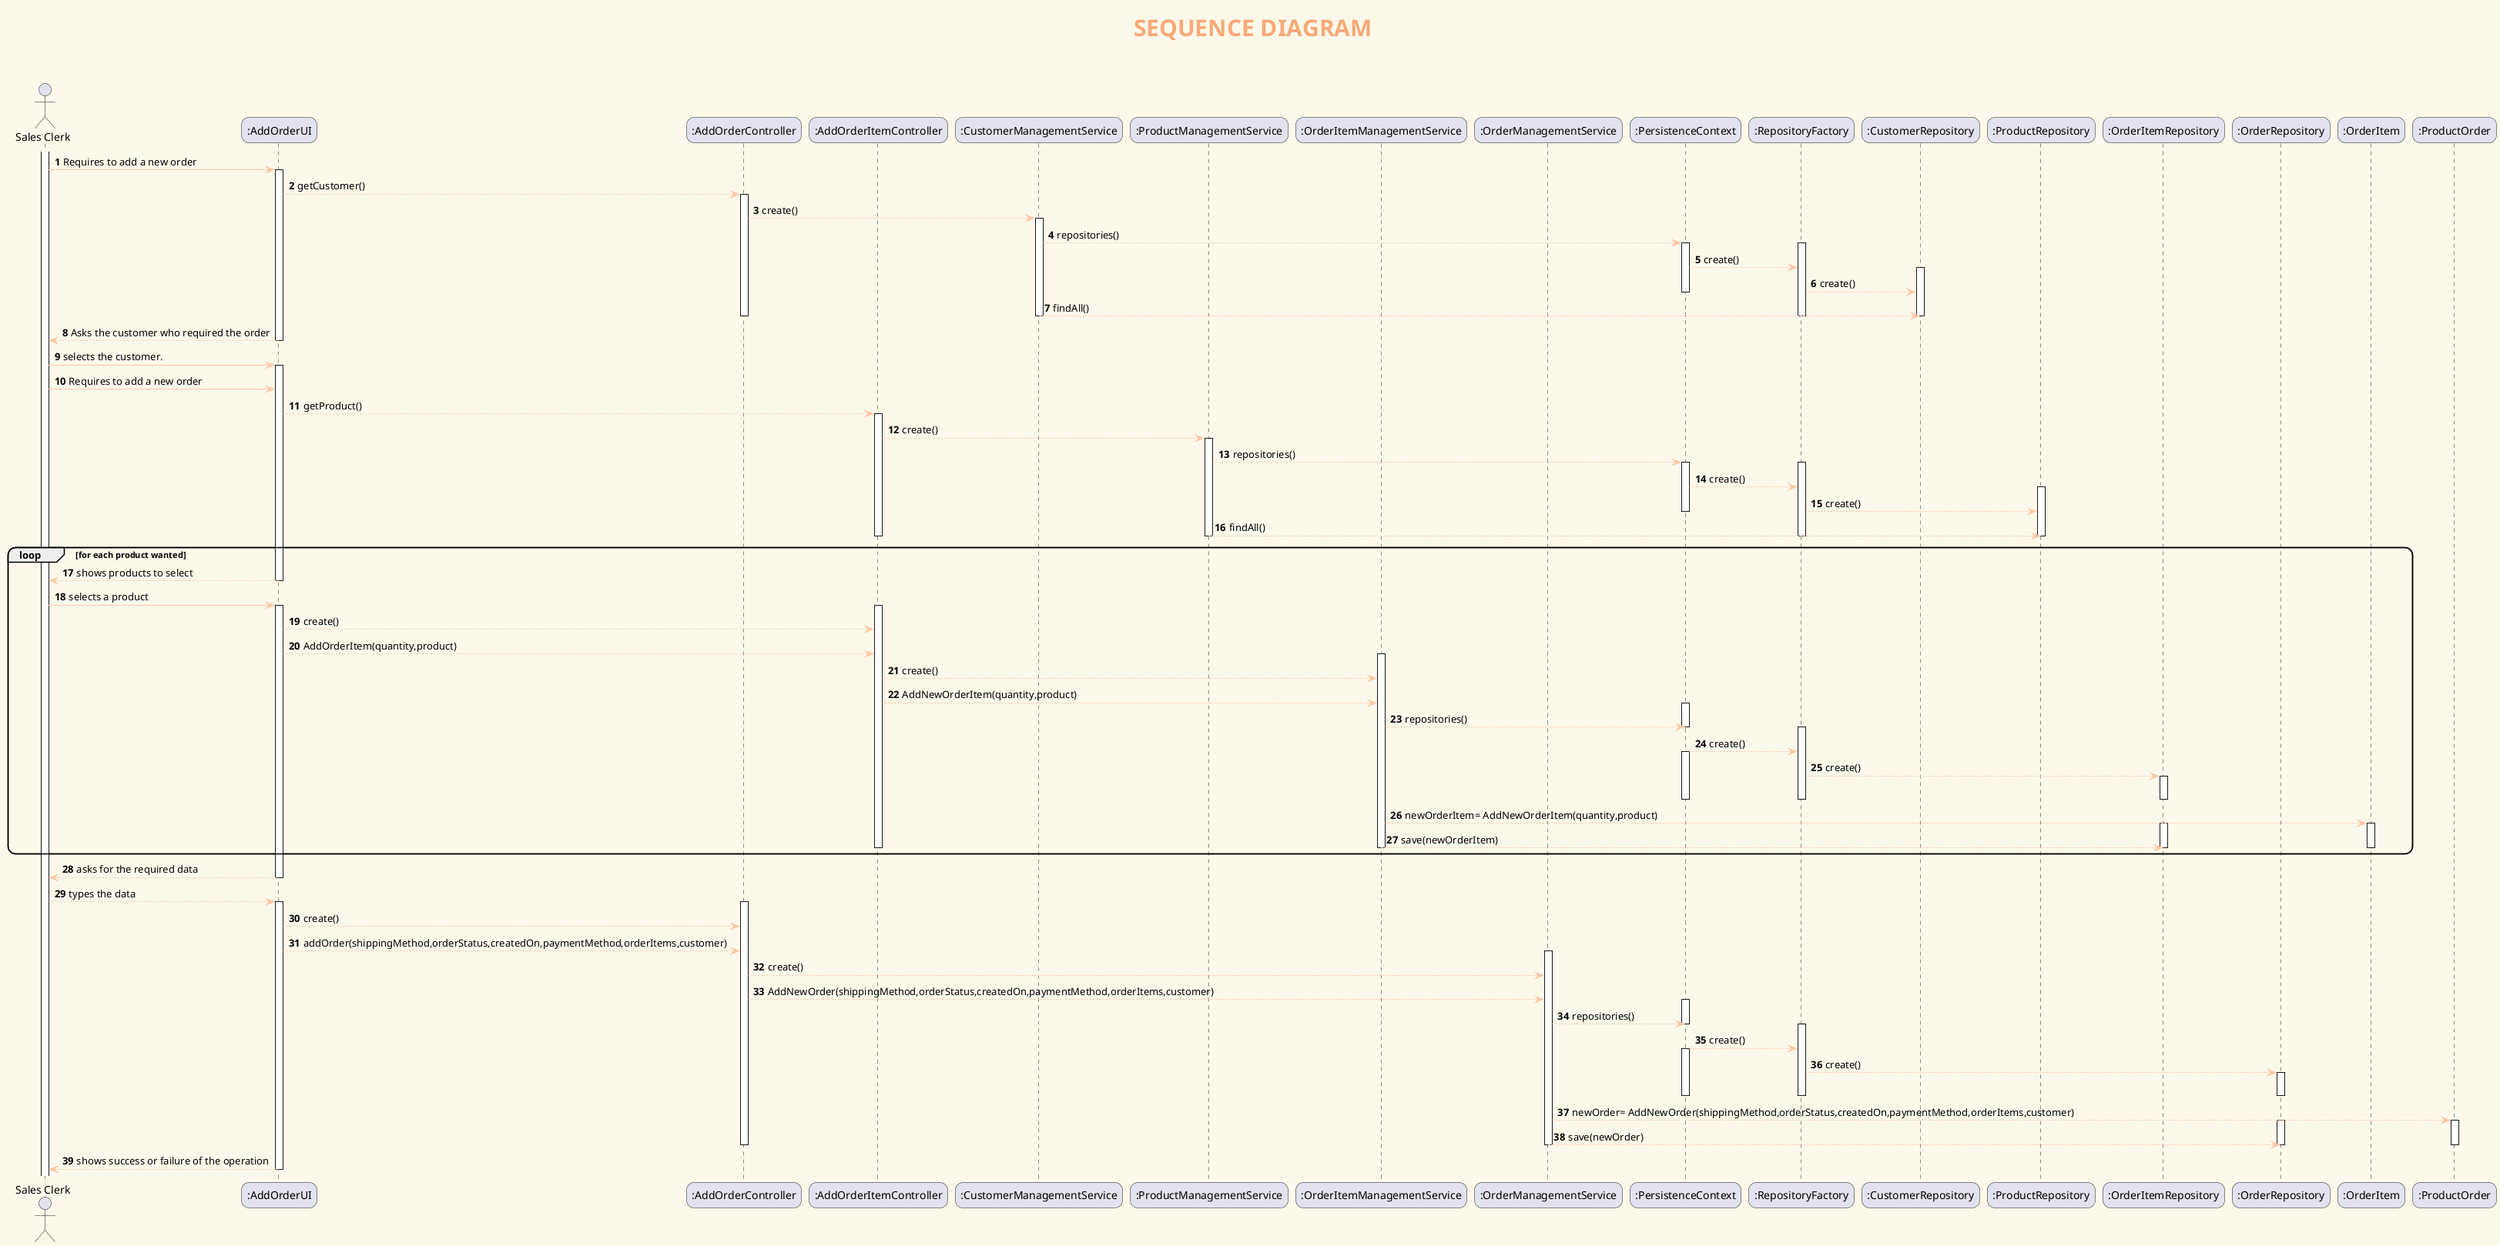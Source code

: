 @startuml
' ======= layout =========
skinparam backgroundColor #fcf9ea
skinparam titleBorderRoundCorner 15
skinparam titleFontSize 30
skinparam classAttributeIconSize 0
skinparam titleFontName Arial Black
skinparam titleFontColor #f8a978
skinparam roundcorner 20
skinparam stereotypeCBackgroundColor ffc5a1
skinparam class {

ArrowColor ffc5a1
BorderColor White
BackgroundColor badfdb
}


' ======= title =========
title <b> SEQUENCE DIAGRAM\n
autonumber
actor "Sales Clerk" as sales


participant ":AddOrderUI" as UI
participant ":AddOrderController" as Controller
participant ":AddOrderItemController" as Controller1
participant ":CustomerManagementService" as CAT
participant ":ProductManagementService" as CAT0
participant ":OrderItemManagementService" as CAT1
participant ":OrderManagementService" as CAT2
participant ":PersistenceContext" as Pers
participant ":RepositoryFactory" as Fac
participant ":CustomerRepository" as PRO
participant ":ProductRepository" as PRO1
participant ":OrderItemRepository" as REP
participant ":OrderRepository" as REP1
participant ":OrderItem" as OI
participant ":ProductOrder" as PO












activate sales
sales -> UI : Requires to add a new order
activate UI
UI --> Controller: getCustomer()
activate Controller
Controller-->CAT: create()
activate CAT
CAT --> Pers : repositories()
activate Pers

activate Fac
Pers --> Fac : create()
activate PRO
Fac --> PRO : create()
deactivate Pers
CAT --> PRO : findAll()
deactivate CAT




deactivate PRO
deactivate Fac
deactivate Controller
sales <-- UI: Asks the customer who required the order
deactivate UI
sales -> UI: selects the customer.
activate UI
sales -> UI : Requires to add a new order
UI --> Controller1: getProduct()
activate Controller1
Controller1-->CAT0: create()
activate CAT0
CAT0 --> Pers : repositories()
activate Pers

activate Fac
Pers --> Fac : create()
activate PRO1
Fac --> PRO1 : create()
deactivate Pers
CAT0 --> PRO1 : findAll()
deactivate CAT0




deactivate PRO1
deactivate Fac
deactivate Controller1
loop for each product wanted
UI --> sales : shows products to select
deactivate UI
sales -> UI : selects a product
activate UI
activate "Controller1"
"UI" --> Controller1 : create()
"UI" --> Controller1 : AddOrderItem(quantity,product)
activate CAT1
Controller1 --> CAT1 : create()
Controller1 --> CAT1 : AddNewOrderItem(quantity,product)


activate Pers
"CAT1" --> Pers : repositories()
deactivate Pers
activate Fac
Pers --> Fac : create()
activate Pers
Fac --> REP : create()
activate REP
deactivate REP
deactivate Fac
deactivate Pers
"CAT1" -->OI  : newOrderItem= AddNewOrderItem(quantity,product)
activate OI
activate REP
"CAT1" -->REP  : save(newOrderItem)
deactivate REP
deactivate OI
deactivate CAT1
deactivate "Controller1"
end loop
UI --> sales : asks for the required data
deactivate UI
sales --> UI : types the data
activate UI
activate "Controller"
"UI" --> Controller : create()
"UI" --> Controller : addOrder(shippingMethod,orderStatus,createdOn,paymentMethod,orderItems,customer)
activate CAT2
Controller --> CAT2 : create()
Controller --> CAT2 : AddNewOrder(shippingMethod,orderStatus,createdOn,paymentMethod,orderItems,customer)


activate Pers
"CAT2" --> Pers : repositories()
deactivate Pers
activate Fac
Pers --> Fac : create()
activate Pers
Fac --> REP1 : create()
activate REP1
deactivate REP1
deactivate Fac
deactivate Pers
"CAT2" -->PO  : newOrder= AddNewOrder(shippingMethod,orderStatus,createdOn,paymentMethod,orderItems,customer)
activate PO
activate REP1
"CAT2" -->REP1  : save(newOrder)
deactivate REP1
deactivate PO
deactivate CAT2
deactivate "Controller"
UI --> sales : shows success or failure of the operation
deactivate UI



@enduml